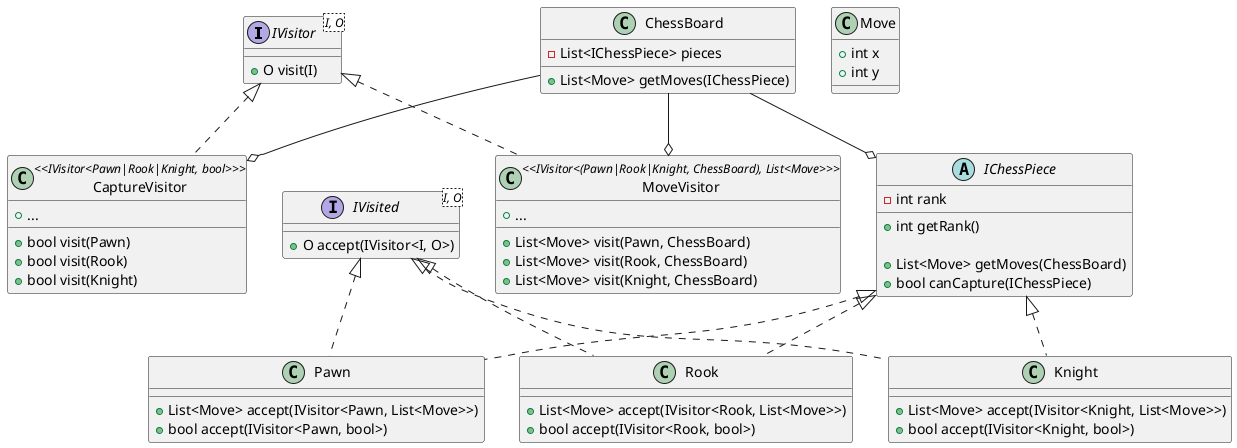 @startuml visitor

interface IVisitor<I, O> {
    +O visit(I)
}
interface IVisited<I, O> {
    +O accept(IVisitor<I, O>)
}

class Move {
  +int x
  +int y
}

class ChessBoard {
  +List<Move> getMoves(IChessPiece)
  -List<IChessPiece> pieces
}
' ChessBoard --o Move
ChessBoard --o IChessPiece
ChessBoard --o CaptureVisitor
ChessBoard --o MoveVisitor

class MoveVisitor <<IVisitor<(Pawn|Rook|Knight, ChessBoard), List<Move>>>> implements IVisitor {
  +List<Move> visit(Pawn, ChessBoard)
  +List<Move> visit(Rook, ChessBoard)
  +List<Move> visit(Knight, ChessBoard)
  +...
}
class CaptureVisitor <<IVisitor<Pawn|Rook|Knight, bool>>> implements IVisitor {
  +bool visit(Pawn)
  +bool visit(Rook)
  +bool visit(Knight)
  +...
}

' implements both required IVisited interfaces
abstract IChessPiece {
  +int getRank()

  +List<Move> getMoves(ChessBoard)
  +bool canCapture(IChessPiece)

  -int rank
}

class Pawn implements IChessPiece, IVisited {
  +List<Move> accept(IVisitor<Pawn, List<Move>>)
  +bool accept(IVisitor<Pawn, bool>)
}
class Rook implements IChessPiece, IVisited {
  +List<Move> accept(IVisitor<Rook, List<Move>>)
  +bool accept(IVisitor<Rook, bool>)
}
class Knight implements IChessPiece, IVisited {
  +List<Move> accept(IVisitor<Knight, List<Move>>)
  +bool accept(IVisitor<Knight, bool>)
}

@enduml